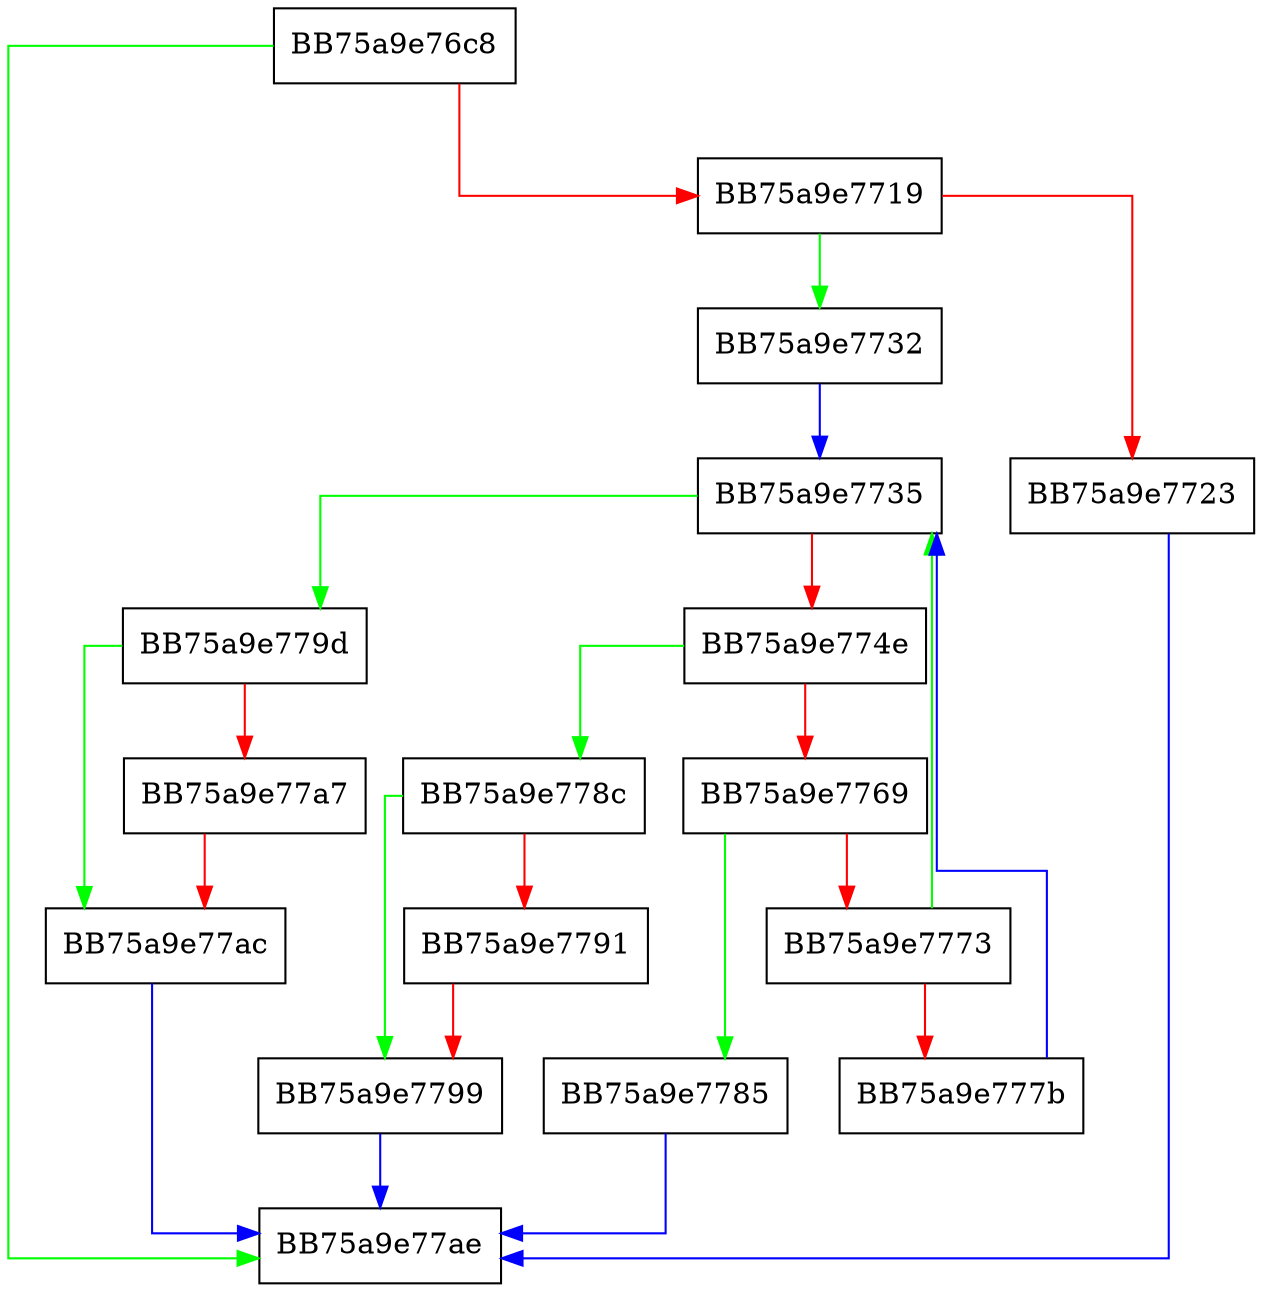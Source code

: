 digraph UtilExpandEnvironmentStringsA {
  node [shape="box"];
  graph [splines=ortho];
  BB75a9e76c8 -> BB75a9e77ae [color="green"];
  BB75a9e76c8 -> BB75a9e7719 [color="red"];
  BB75a9e7719 -> BB75a9e7732 [color="green"];
  BB75a9e7719 -> BB75a9e7723 [color="red"];
  BB75a9e7723 -> BB75a9e77ae [color="blue"];
  BB75a9e7732 -> BB75a9e7735 [color="blue"];
  BB75a9e7735 -> BB75a9e779d [color="green"];
  BB75a9e7735 -> BB75a9e774e [color="red"];
  BB75a9e774e -> BB75a9e778c [color="green"];
  BB75a9e774e -> BB75a9e7769 [color="red"];
  BB75a9e7769 -> BB75a9e7785 [color="green"];
  BB75a9e7769 -> BB75a9e7773 [color="red"];
  BB75a9e7773 -> BB75a9e7735 [color="green"];
  BB75a9e7773 -> BB75a9e777b [color="red"];
  BB75a9e777b -> BB75a9e7735 [color="blue"];
  BB75a9e7785 -> BB75a9e77ae [color="blue"];
  BB75a9e778c -> BB75a9e7799 [color="green"];
  BB75a9e778c -> BB75a9e7791 [color="red"];
  BB75a9e7791 -> BB75a9e7799 [color="red"];
  BB75a9e7799 -> BB75a9e77ae [color="blue"];
  BB75a9e779d -> BB75a9e77ac [color="green"];
  BB75a9e779d -> BB75a9e77a7 [color="red"];
  BB75a9e77a7 -> BB75a9e77ac [color="red"];
  BB75a9e77ac -> BB75a9e77ae [color="blue"];
}